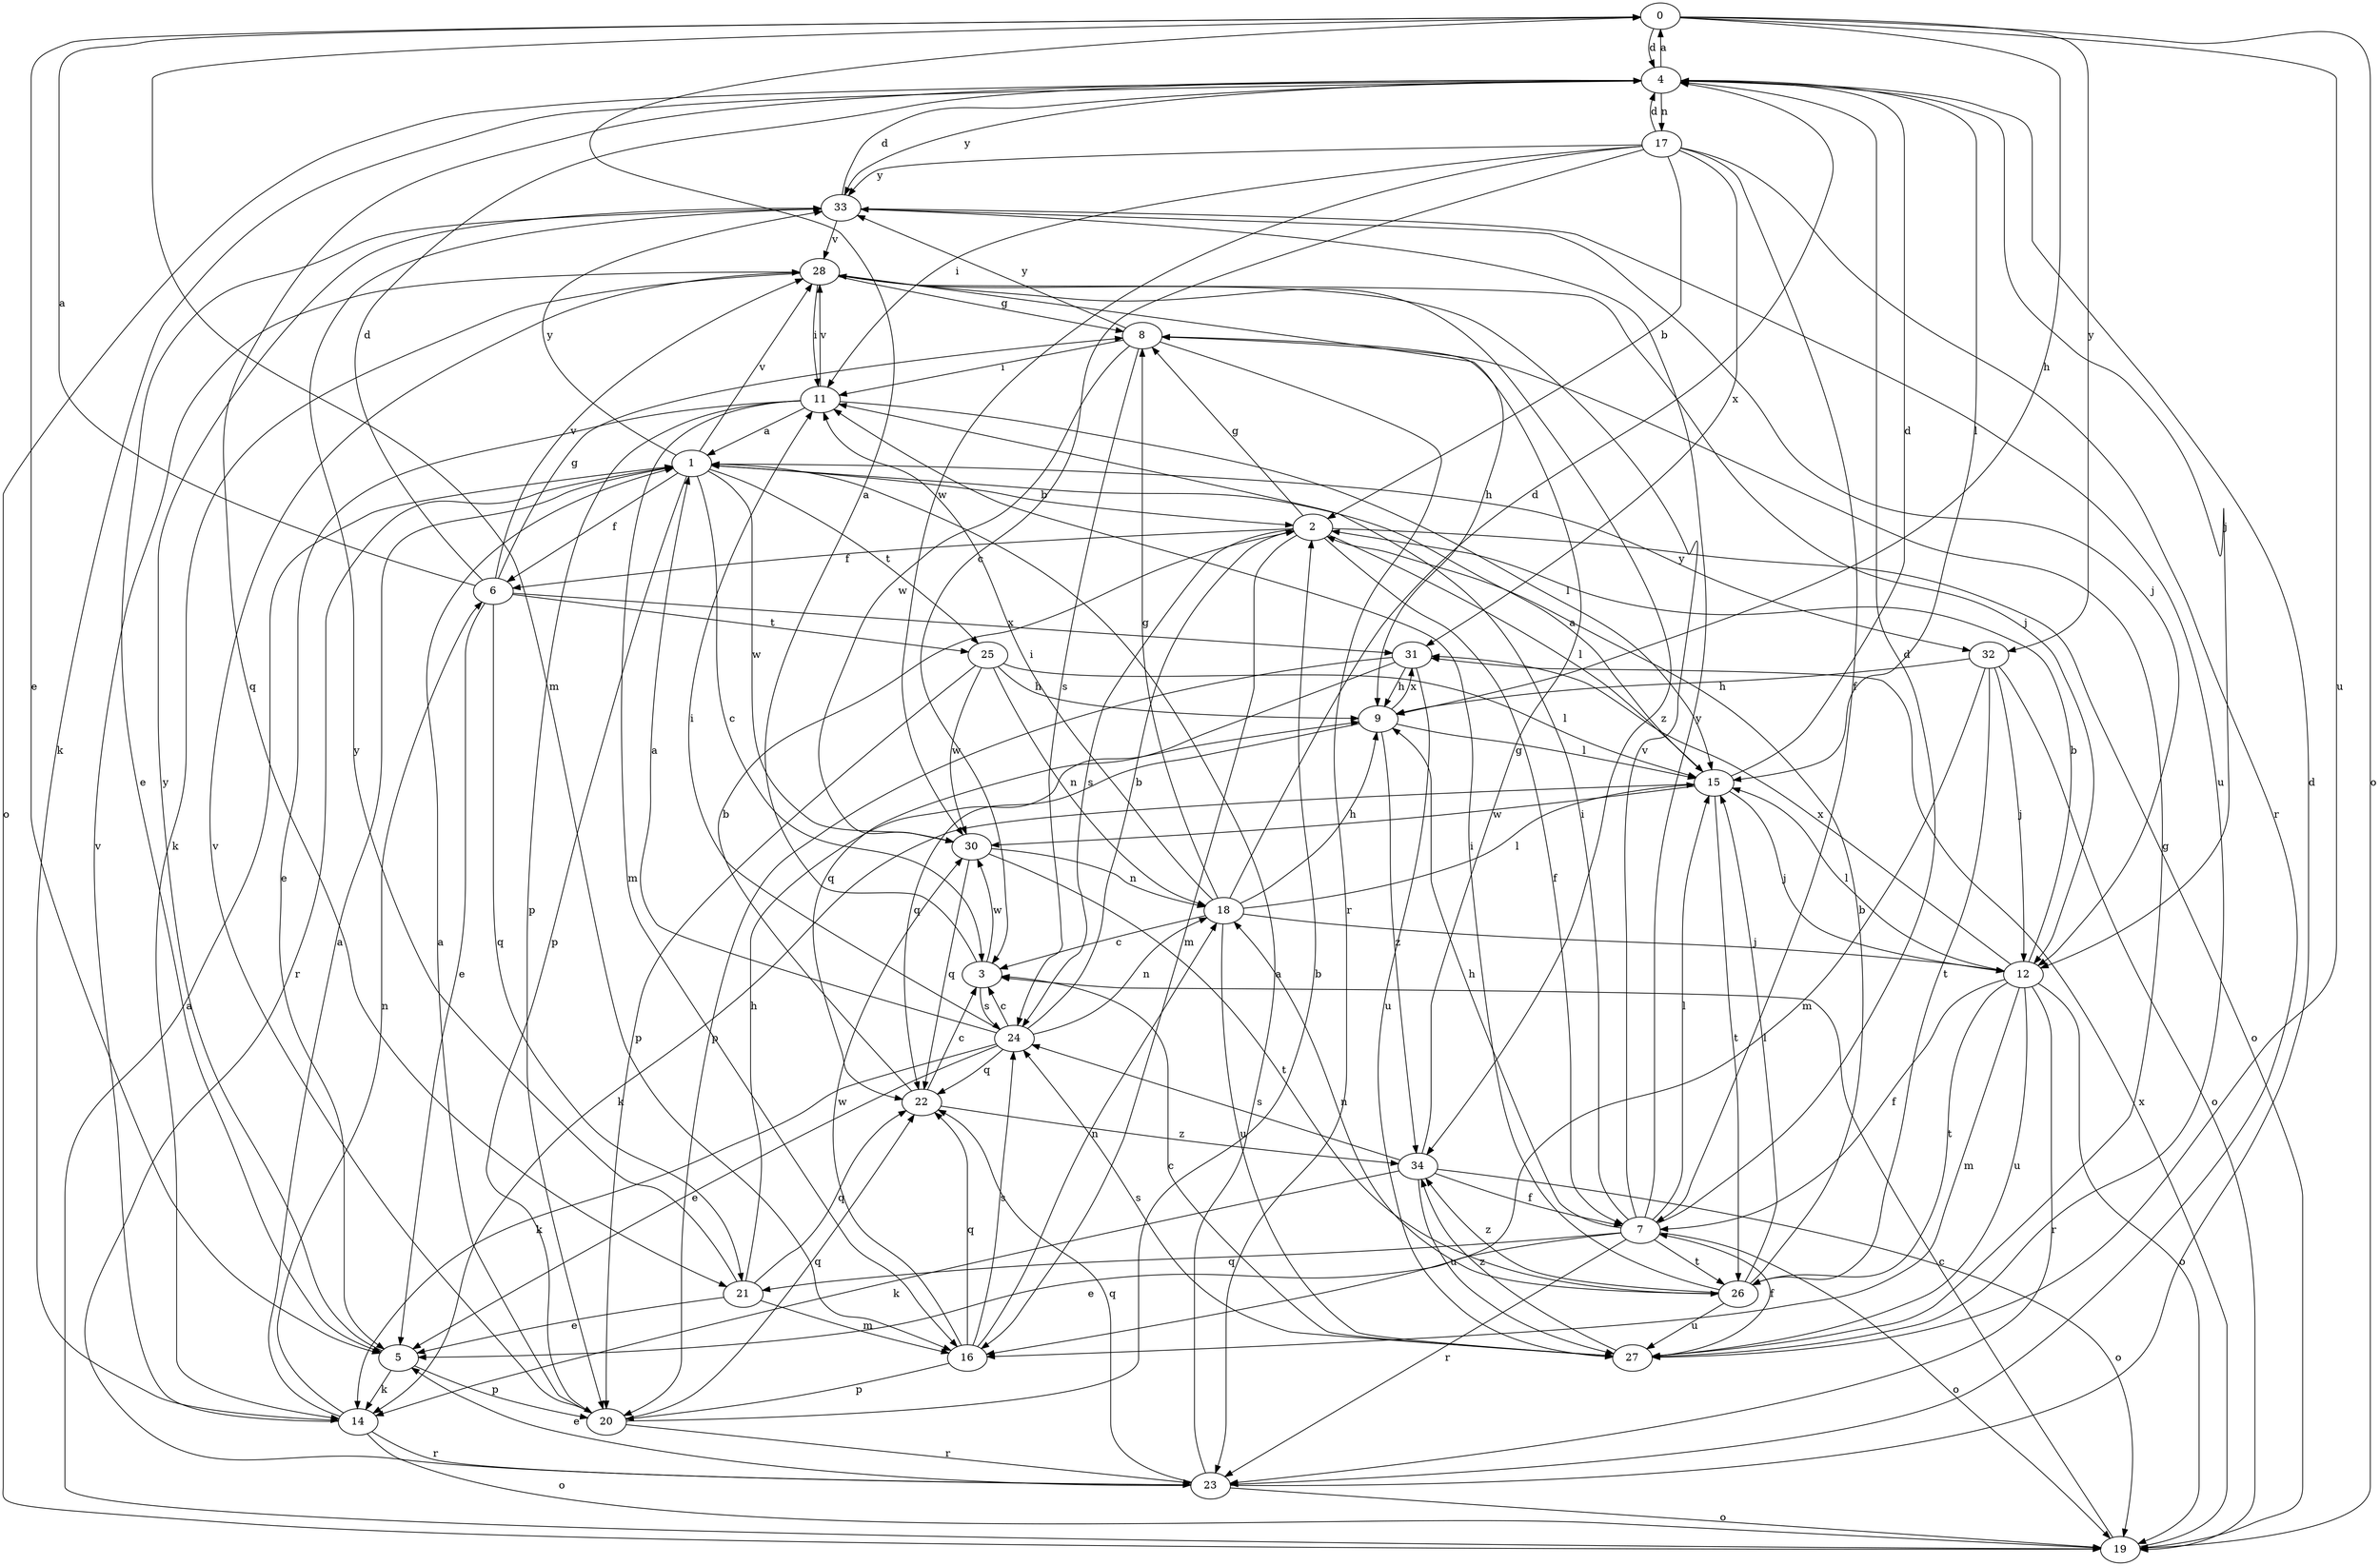 strict digraph  {
0;
1;
2;
3;
4;
5;
6;
7;
8;
9;
11;
12;
14;
15;
16;
17;
18;
19;
20;
21;
22;
23;
24;
25;
26;
27;
28;
30;
31;
32;
33;
34;
0 -> 4  [label=d];
0 -> 5  [label=e];
0 -> 9  [label=h];
0 -> 16  [label=m];
0 -> 19  [label=o];
0 -> 27  [label=u];
0 -> 32  [label=y];
1 -> 2  [label=b];
1 -> 3  [label=c];
1 -> 6  [label=f];
1 -> 20  [label=p];
1 -> 23  [label=r];
1 -> 25  [label=t];
1 -> 28  [label=v];
1 -> 30  [label=w];
1 -> 32  [label=y];
1 -> 33  [label=y];
2 -> 6  [label=f];
2 -> 7  [label=f];
2 -> 8  [label=g];
2 -> 15  [label=l];
2 -> 16  [label=m];
2 -> 19  [label=o];
2 -> 24  [label=s];
3 -> 0  [label=a];
3 -> 24  [label=s];
3 -> 30  [label=w];
4 -> 0  [label=a];
4 -> 12  [label=j];
4 -> 14  [label=k];
4 -> 15  [label=l];
4 -> 17  [label=n];
4 -> 19  [label=o];
4 -> 21  [label=q];
4 -> 33  [label=y];
5 -> 14  [label=k];
5 -> 20  [label=p];
5 -> 33  [label=y];
6 -> 0  [label=a];
6 -> 4  [label=d];
6 -> 5  [label=e];
6 -> 8  [label=g];
6 -> 21  [label=q];
6 -> 25  [label=t];
6 -> 28  [label=v];
6 -> 31  [label=x];
7 -> 4  [label=d];
7 -> 5  [label=e];
7 -> 9  [label=h];
7 -> 11  [label=i];
7 -> 15  [label=l];
7 -> 19  [label=o];
7 -> 21  [label=q];
7 -> 23  [label=r];
7 -> 26  [label=t];
7 -> 28  [label=v];
7 -> 33  [label=y];
8 -> 11  [label=i];
8 -> 23  [label=r];
8 -> 24  [label=s];
8 -> 30  [label=w];
8 -> 33  [label=y];
9 -> 15  [label=l];
9 -> 22  [label=q];
9 -> 31  [label=x];
9 -> 34  [label=z];
11 -> 1  [label=a];
11 -> 5  [label=e];
11 -> 15  [label=l];
11 -> 16  [label=m];
11 -> 20  [label=p];
11 -> 28  [label=v];
12 -> 2  [label=b];
12 -> 7  [label=f];
12 -> 15  [label=l];
12 -> 16  [label=m];
12 -> 19  [label=o];
12 -> 23  [label=r];
12 -> 26  [label=t];
12 -> 27  [label=u];
12 -> 31  [label=x];
14 -> 1  [label=a];
14 -> 19  [label=o];
14 -> 23  [label=r];
14 -> 28  [label=v];
14 -> 6  [label=n];
15 -> 1  [label=a];
15 -> 4  [label=d];
15 -> 12  [label=j];
15 -> 14  [label=k];
15 -> 26  [label=t];
15 -> 30  [label=w];
16 -> 18  [label=n];
16 -> 20  [label=p];
16 -> 22  [label=q];
16 -> 24  [label=s];
16 -> 30  [label=w];
17 -> 2  [label=b];
17 -> 3  [label=c];
17 -> 4  [label=d];
17 -> 7  [label=f];
17 -> 11  [label=i];
17 -> 23  [label=r];
17 -> 30  [label=w];
17 -> 31  [label=x];
17 -> 33  [label=y];
18 -> 3  [label=c];
18 -> 4  [label=d];
18 -> 8  [label=g];
18 -> 9  [label=h];
18 -> 11  [label=i];
18 -> 12  [label=j];
18 -> 15  [label=l];
18 -> 27  [label=u];
19 -> 1  [label=a];
19 -> 3  [label=c];
19 -> 31  [label=x];
20 -> 1  [label=a];
20 -> 2  [label=b];
20 -> 22  [label=q];
20 -> 23  [label=r];
20 -> 28  [label=v];
21 -> 5  [label=e];
21 -> 9  [label=h];
21 -> 16  [label=m];
21 -> 22  [label=q];
21 -> 33  [label=y];
22 -> 2  [label=b];
22 -> 3  [label=c];
22 -> 34  [label=z];
23 -> 1  [label=a];
23 -> 4  [label=d];
23 -> 5  [label=e];
23 -> 19  [label=o];
23 -> 22  [label=q];
24 -> 1  [label=a];
24 -> 2  [label=b];
24 -> 3  [label=c];
24 -> 5  [label=e];
24 -> 11  [label=i];
24 -> 14  [label=k];
24 -> 18  [label=n];
24 -> 22  [label=q];
25 -> 9  [label=h];
25 -> 15  [label=l];
25 -> 18  [label=n];
25 -> 20  [label=p];
25 -> 30  [label=w];
26 -> 2  [label=b];
26 -> 11  [label=i];
26 -> 15  [label=l];
26 -> 18  [label=n];
26 -> 27  [label=u];
26 -> 34  [label=z];
27 -> 3  [label=c];
27 -> 7  [label=f];
27 -> 8  [label=g];
27 -> 24  [label=s];
27 -> 34  [label=z];
28 -> 8  [label=g];
28 -> 9  [label=h];
28 -> 11  [label=i];
28 -> 12  [label=j];
28 -> 14  [label=k];
28 -> 34  [label=z];
30 -> 18  [label=n];
30 -> 22  [label=q];
30 -> 26  [label=t];
31 -> 9  [label=h];
31 -> 20  [label=p];
31 -> 22  [label=q];
31 -> 27  [label=u];
32 -> 9  [label=h];
32 -> 12  [label=j];
32 -> 16  [label=m];
32 -> 19  [label=o];
32 -> 26  [label=t];
33 -> 4  [label=d];
33 -> 5  [label=e];
33 -> 12  [label=j];
33 -> 27  [label=u];
33 -> 28  [label=v];
34 -> 7  [label=f];
34 -> 8  [label=g];
34 -> 14  [label=k];
34 -> 19  [label=o];
34 -> 24  [label=s];
34 -> 27  [label=u];
}
